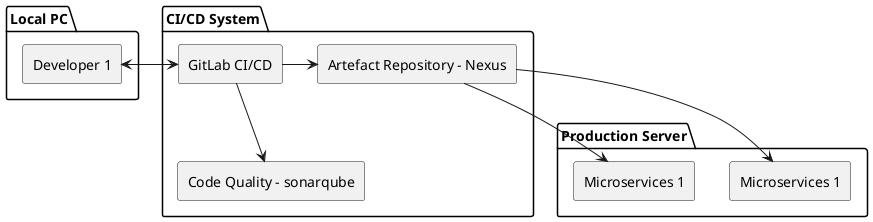 @startuml
    skinparam componentStyle rectangle

    package "Local PC" {
        component [Developer 1] as d1
    }

    package "CI/CD System" {
        component [GitLab CI/CD] as gl
        component [Artefact Repository - Nexus] as nexus
        component [Code Quality - sonarqube] as sq
    }

    package "Production Server" {
        component [Microservices 1] as ms1
        component [Microservices 1] as ms2
    }

    d1 <-> gl 
    gl -> nexus
    gl --> sq
    nexus --> ms1
    nexus --> ms2
   
@enduml